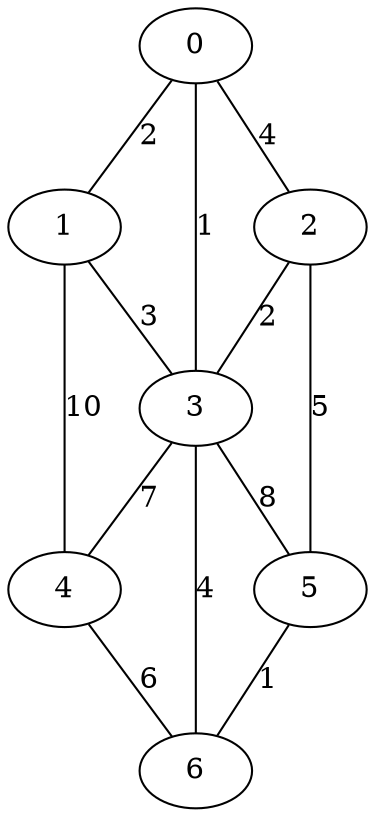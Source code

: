 graph mst_graph{
    0--1 [label="2"]
    0--2 [label="4"]
    0--3 [label="1"]
    1--3 [label="3"]
    1--4 [label="10"]
    2--3 [label="2"]
    2--5 [label="5"]
    3--4 [label="7"]
    3--5 [label="8"]
    3--6 [label="4"]
    4--6 [label="6"]
    5--6 [label="1"]
}
